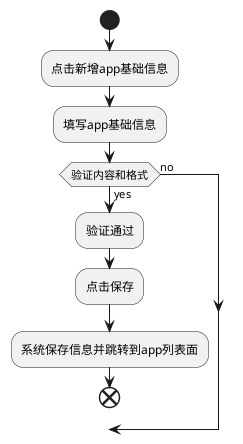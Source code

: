 @startuml
start
:点击新增app基础信息;
:填写app基础信息;
if(验证内容和格式) then(yes)
  :验证通过;
  :点击保存;
  :系统保存信息并跳转到app列表面;
  end
else(no)
    

@enduml